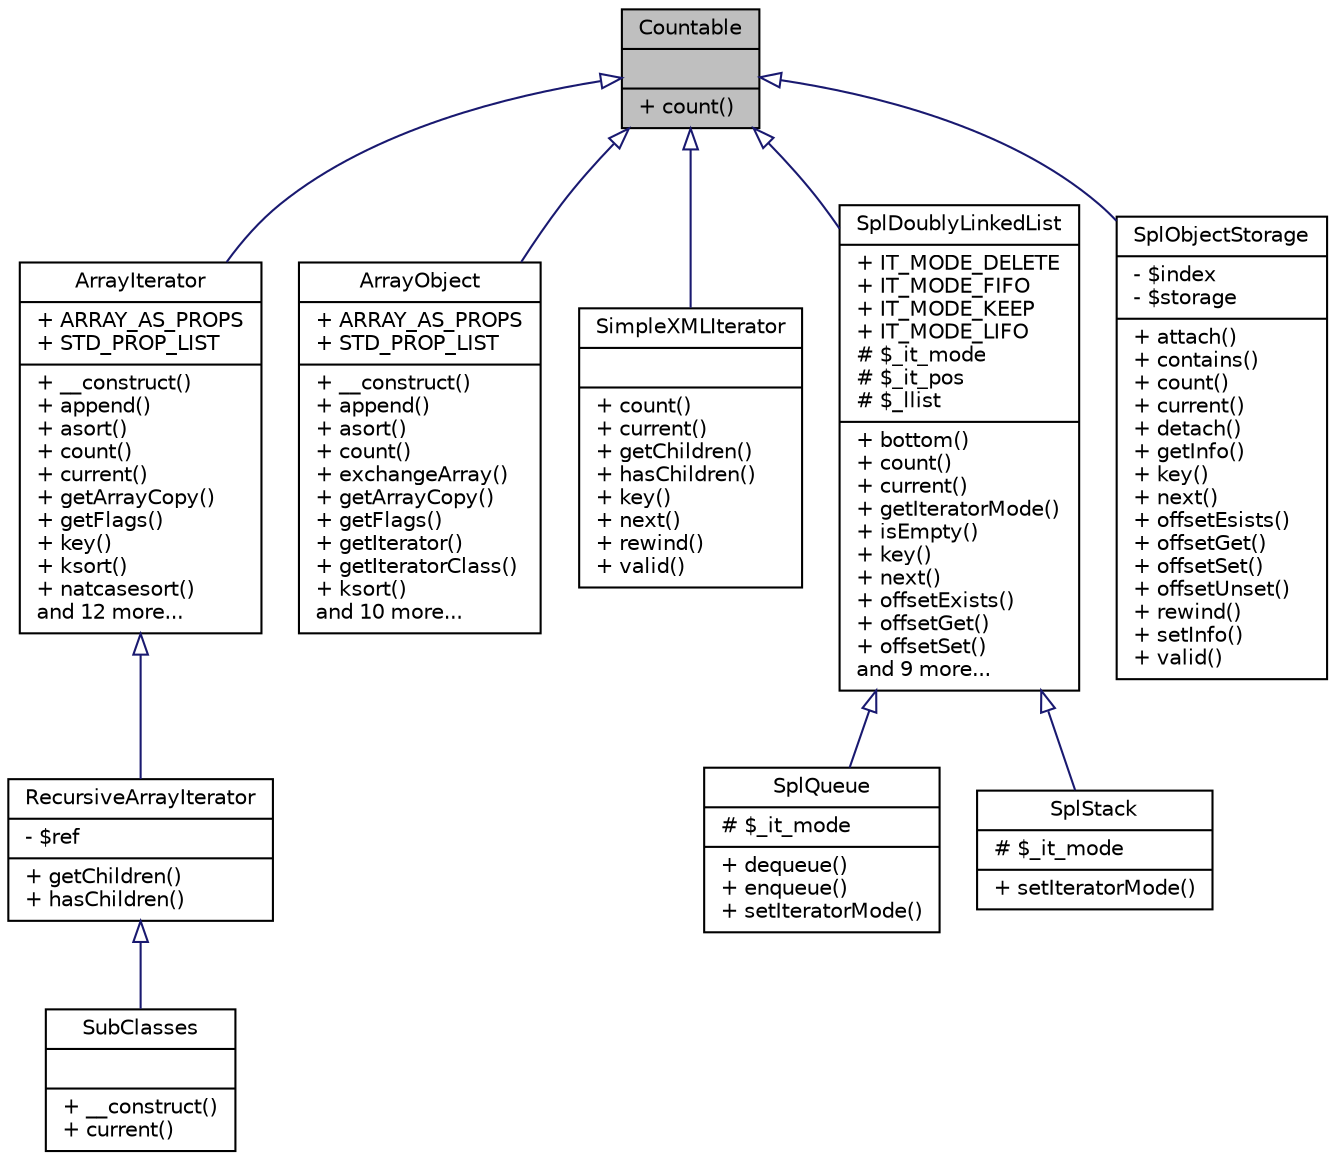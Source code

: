 digraph "Countable"
{
  edge [fontname="Helvetica",fontsize="10",labelfontname="Helvetica",labelfontsize="10"];
  node [fontname="Helvetica",fontsize="10",shape=record];
  Node1 [label="{Countable\n||+ count()\l}",height=0.2,width=0.4,color="black", fillcolor="grey75", style="filled" fontcolor="black"];
  Node1 -> Node2 [dir="back",color="midnightblue",fontsize="10",style="solid",arrowtail="onormal",fontname="Helvetica"];
  Node2 [label="{ArrayIterator\n|+ ARRAY_AS_PROPS\l+ STD_PROP_LIST\l|+ __construct()\l+ append()\l+ asort()\l+ count()\l+ current()\l+ getArrayCopy()\l+ getFlags()\l+ key()\l+ ksort()\l+ natcasesort()\land 12 more...\l}",height=0.2,width=0.4,color="black", fillcolor="white", style="filled",URL="$classArrayIterator.html",tooltip="An Array iterator. "];
  Node2 -> Node3 [dir="back",color="midnightblue",fontsize="10",style="solid",arrowtail="onormal",fontname="Helvetica"];
  Node3 [label="{RecursiveArrayIterator\n|- $ref\l|+ getChildren()\l+ hasChildren()\l}",height=0.2,width=0.4,color="black", fillcolor="white", style="filled",URL="$classRecursiveArrayIterator.html",tooltip="A recursive array iterator. "];
  Node3 -> Node4 [dir="back",color="midnightblue",fontsize="10",style="solid",arrowtail="onormal",fontname="Helvetica"];
  Node4 [label="{SubClasses\n||+ __construct()\l+ current()\l}",height=0.2,width=0.4,color="black", fillcolor="white", style="filled",URL="$classSubClasses.html",tooltip="Collects sub classes for given class or interface. "];
  Node1 -> Node5 [dir="back",color="midnightblue",fontsize="10",style="solid",arrowtail="onormal",fontname="Helvetica"];
  Node5 [label="{ArrayObject\n|+ ARRAY_AS_PROPS\l+ STD_PROP_LIST\l|+ __construct()\l+ append()\l+ asort()\l+ count()\l+ exchangeArray()\l+ getArrayCopy()\l+ getFlags()\l+ getIterator()\l+ getIteratorClass()\l+ ksort()\land 10 more...\l}",height=0.2,width=0.4,color="black", fillcolor="white", style="filled",URL="$classArrayObject.html",tooltip="An Array wrapper. "];
  Node1 -> Node6 [dir="back",color="midnightblue",fontsize="10",style="solid",arrowtail="onormal",fontname="Helvetica"];
  Node6 [label="{SimpleXMLIterator\n||+ count()\l+ current()\l+ getChildren()\l+ hasChildren()\l+ key()\l+ next()\l+ rewind()\l+ valid()\l}",height=0.2,width=0.4,color="black", fillcolor="white", style="filled",URL="$classSimpleXMLIterator.html",tooltip="recursive SimpleXML_Element iterator "];
  Node1 -> Node7 [dir="back",color="midnightblue",fontsize="10",style="solid",arrowtail="onormal",fontname="Helvetica"];
  Node7 [label="{SplDoublyLinkedList\n|+ IT_MODE_DELETE\l+ IT_MODE_FIFO\l+ IT_MODE_KEEP\l+ IT_MODE_LIFO\l# $_it_mode\l# $_it_pos\l# $_llist\l|+ bottom()\l+ count()\l+ current()\l+ getIteratorMode()\l+ isEmpty()\l+ key()\l+ next()\l+ offsetExists()\l+ offsetGet()\l+ offsetSet()\land 9 more...\l}",height=0.2,width=0.4,color="black", fillcolor="white", style="filled",URL="$classSplDoublyLinkedList.html",tooltip="Doubly Linked List. "];
  Node7 -> Node8 [dir="back",color="midnightblue",fontsize="10",style="solid",arrowtail="onormal",fontname="Helvetica"];
  Node8 [label="{SplQueue\n|# $_it_mode\l|+ dequeue()\l+ enqueue()\l+ setIteratorMode()\l}",height=0.2,width=0.4,color="black", fillcolor="white", style="filled",URL="$classSplQueue.html",tooltip="Implementation of a Queue through a DoublyLinkedList. "];
  Node7 -> Node9 [dir="back",color="midnightblue",fontsize="10",style="solid",arrowtail="onormal",fontname="Helvetica"];
  Node9 [label="{SplStack\n|# $_it_mode\l|+ setIteratorMode()\l}",height=0.2,width=0.4,color="black", fillcolor="white", style="filled",URL="$classSplStack.html",tooltip="Implementation of a stack through a DoublyLinkedList. "];
  Node1 -> Node10 [dir="back",color="midnightblue",fontsize="10",style="solid",arrowtail="onormal",fontname="Helvetica"];
  Node10 [label="{SplObjectStorage\n|- $index\l- $storage\l|+ attach()\l+ contains()\l+ count()\l+ current()\l+ detach()\l+ getInfo()\l+ key()\l+ next()\l+ offsetEsists()\l+ offsetGet()\l+ offsetSet()\l+ offsetUnset()\l+ rewind()\l+ setInfo()\l+ valid()\l}",height=0.2,width=0.4,color="black", fillcolor="white", style="filled",URL="$classSplObjectStorage.html",tooltip="Object storage. "];
}
